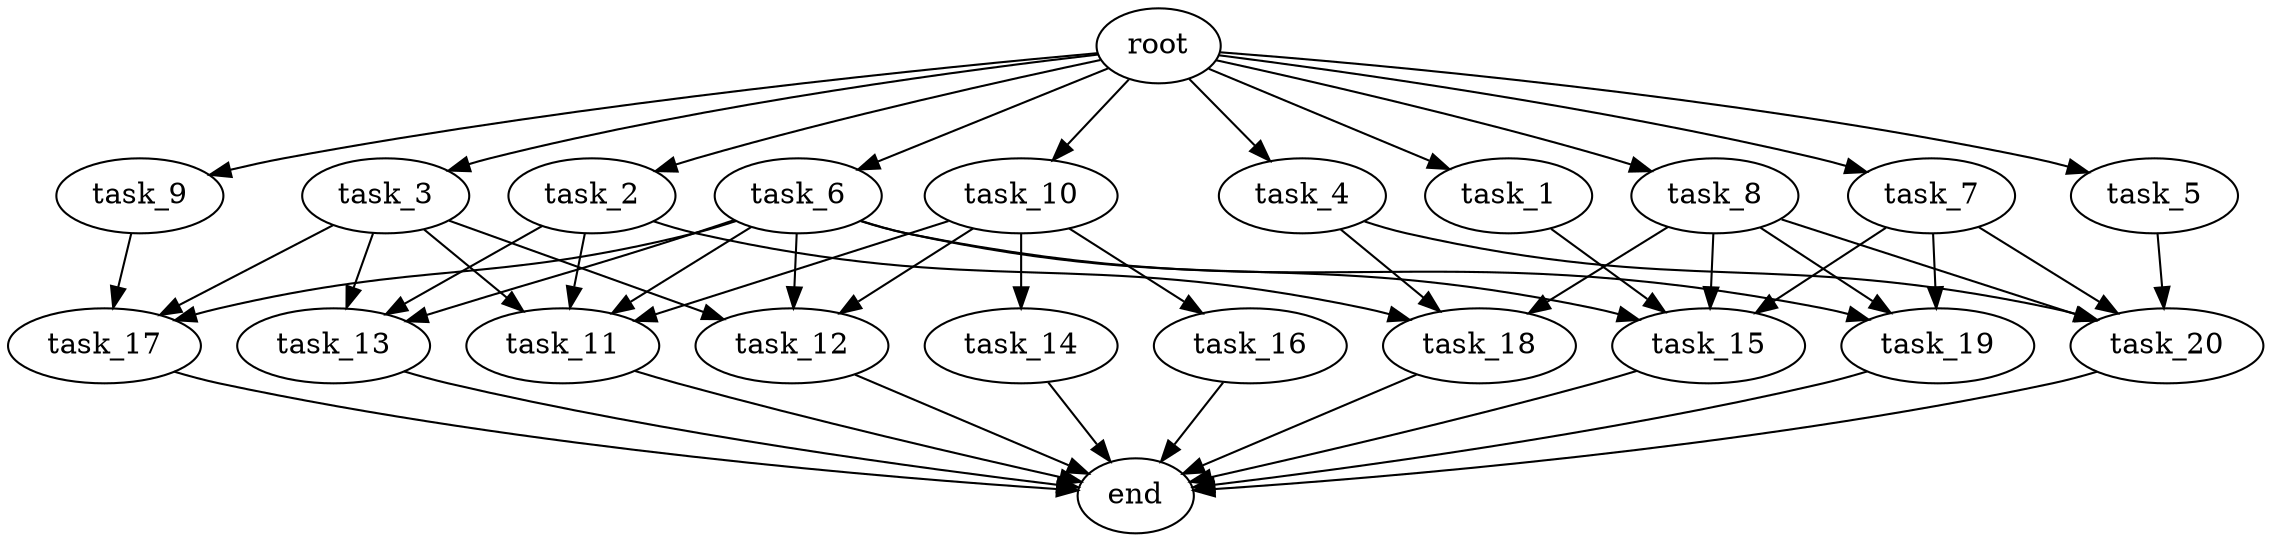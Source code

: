 digraph G {
  root [size="0.000000e+00"];
  task_1 [size="3.260397e+10"];
  task_2 [size="1.988315e+10"];
  task_3 [size="6.768849e+10"];
  task_4 [size="3.257524e+10"];
  task_5 [size="7.789974e+10"];
  task_6 [size="3.261996e+10"];
  task_7 [size="9.815433e+09"];
  task_8 [size="7.377741e+10"];
  task_9 [size="8.698993e+10"];
  task_10 [size="3.755948e+10"];
  task_11 [size="2.207407e+10"];
  task_12 [size="4.710432e+10"];
  task_13 [size="4.844593e+10"];
  task_14 [size="8.904998e+10"];
  task_15 [size="1.450268e+10"];
  task_16 [size="9.278943e+10"];
  task_17 [size="4.550454e+10"];
  task_18 [size="3.873916e+10"];
  task_19 [size="1.364910e+10"];
  task_20 [size="7.198492e+10"];
  end [size="0.000000e+00"];

  root -> task_1 [size="1.000000e-12"];
  root -> task_2 [size="1.000000e-12"];
  root -> task_3 [size="1.000000e-12"];
  root -> task_4 [size="1.000000e-12"];
  root -> task_5 [size="1.000000e-12"];
  root -> task_6 [size="1.000000e-12"];
  root -> task_7 [size="1.000000e-12"];
  root -> task_8 [size="1.000000e-12"];
  root -> task_9 [size="1.000000e-12"];
  root -> task_10 [size="1.000000e-12"];
  task_1 -> task_15 [size="3.625669e+07"];
  task_2 -> task_11 [size="5.518517e+07"];
  task_2 -> task_13 [size="1.614864e+08"];
  task_2 -> task_18 [size="1.291305e+08"];
  task_3 -> task_11 [size="5.518517e+07"];
  task_3 -> task_12 [size="1.570144e+08"];
  task_3 -> task_13 [size="1.614864e+08"];
  task_3 -> task_17 [size="1.516818e+08"];
  task_4 -> task_18 [size="1.291305e+08"];
  task_4 -> task_20 [size="1.799623e+08"];
  task_5 -> task_20 [size="1.799623e+08"];
  task_6 -> task_11 [size="5.518517e+07"];
  task_6 -> task_12 [size="1.570144e+08"];
  task_6 -> task_13 [size="1.614864e+08"];
  task_6 -> task_15 [size="3.625669e+07"];
  task_6 -> task_17 [size="1.516818e+08"];
  task_6 -> task_19 [size="4.549699e+07"];
  task_7 -> task_15 [size="3.625669e+07"];
  task_7 -> task_19 [size="4.549699e+07"];
  task_7 -> task_20 [size="1.799623e+08"];
  task_8 -> task_15 [size="3.625669e+07"];
  task_8 -> task_18 [size="1.291305e+08"];
  task_8 -> task_19 [size="4.549699e+07"];
  task_8 -> task_20 [size="1.799623e+08"];
  task_9 -> task_17 [size="1.516818e+08"];
  task_10 -> task_11 [size="5.518517e+07"];
  task_10 -> task_12 [size="1.570144e+08"];
  task_10 -> task_14 [size="8.904998e+08"];
  task_10 -> task_16 [size="9.278943e+08"];
  task_11 -> end [size="1.000000e-12"];
  task_12 -> end [size="1.000000e-12"];
  task_13 -> end [size="1.000000e-12"];
  task_14 -> end [size="1.000000e-12"];
  task_15 -> end [size="1.000000e-12"];
  task_16 -> end [size="1.000000e-12"];
  task_17 -> end [size="1.000000e-12"];
  task_18 -> end [size="1.000000e-12"];
  task_19 -> end [size="1.000000e-12"];
  task_20 -> end [size="1.000000e-12"];
}
